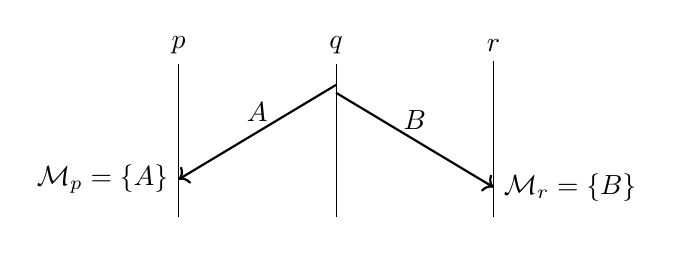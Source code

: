\begin{tikzpicture}
% Timelimes
\node (p-start) at (0, 0.5) {$p$};
\node (p-end)   at (0, -1.8) {};
\node (q-start) at (2, 0.5) {$q$};
\node (q-end)   at (2, -1.8) {};
\node (r-start) at (4, 0.5) {$r$};
\node (r-end)   at (4, -1.8) {};
\draw (p-start) -- (p-end);
\draw (q-start) -- (q-end);
\draw (r-start) -- (r-end);

% Messages
\draw[thick,->] (2, 0) to node [above] {$A$} (0, -1.2) node [left] {$\mathcal{M}_p = \{A\}$};

\draw[thick,->] (2, -0.1) to node [above] {$B$} (4, -1.3) node [right] {$\mathcal{M}_r = \{B\}$};

\end{tikzpicture}
